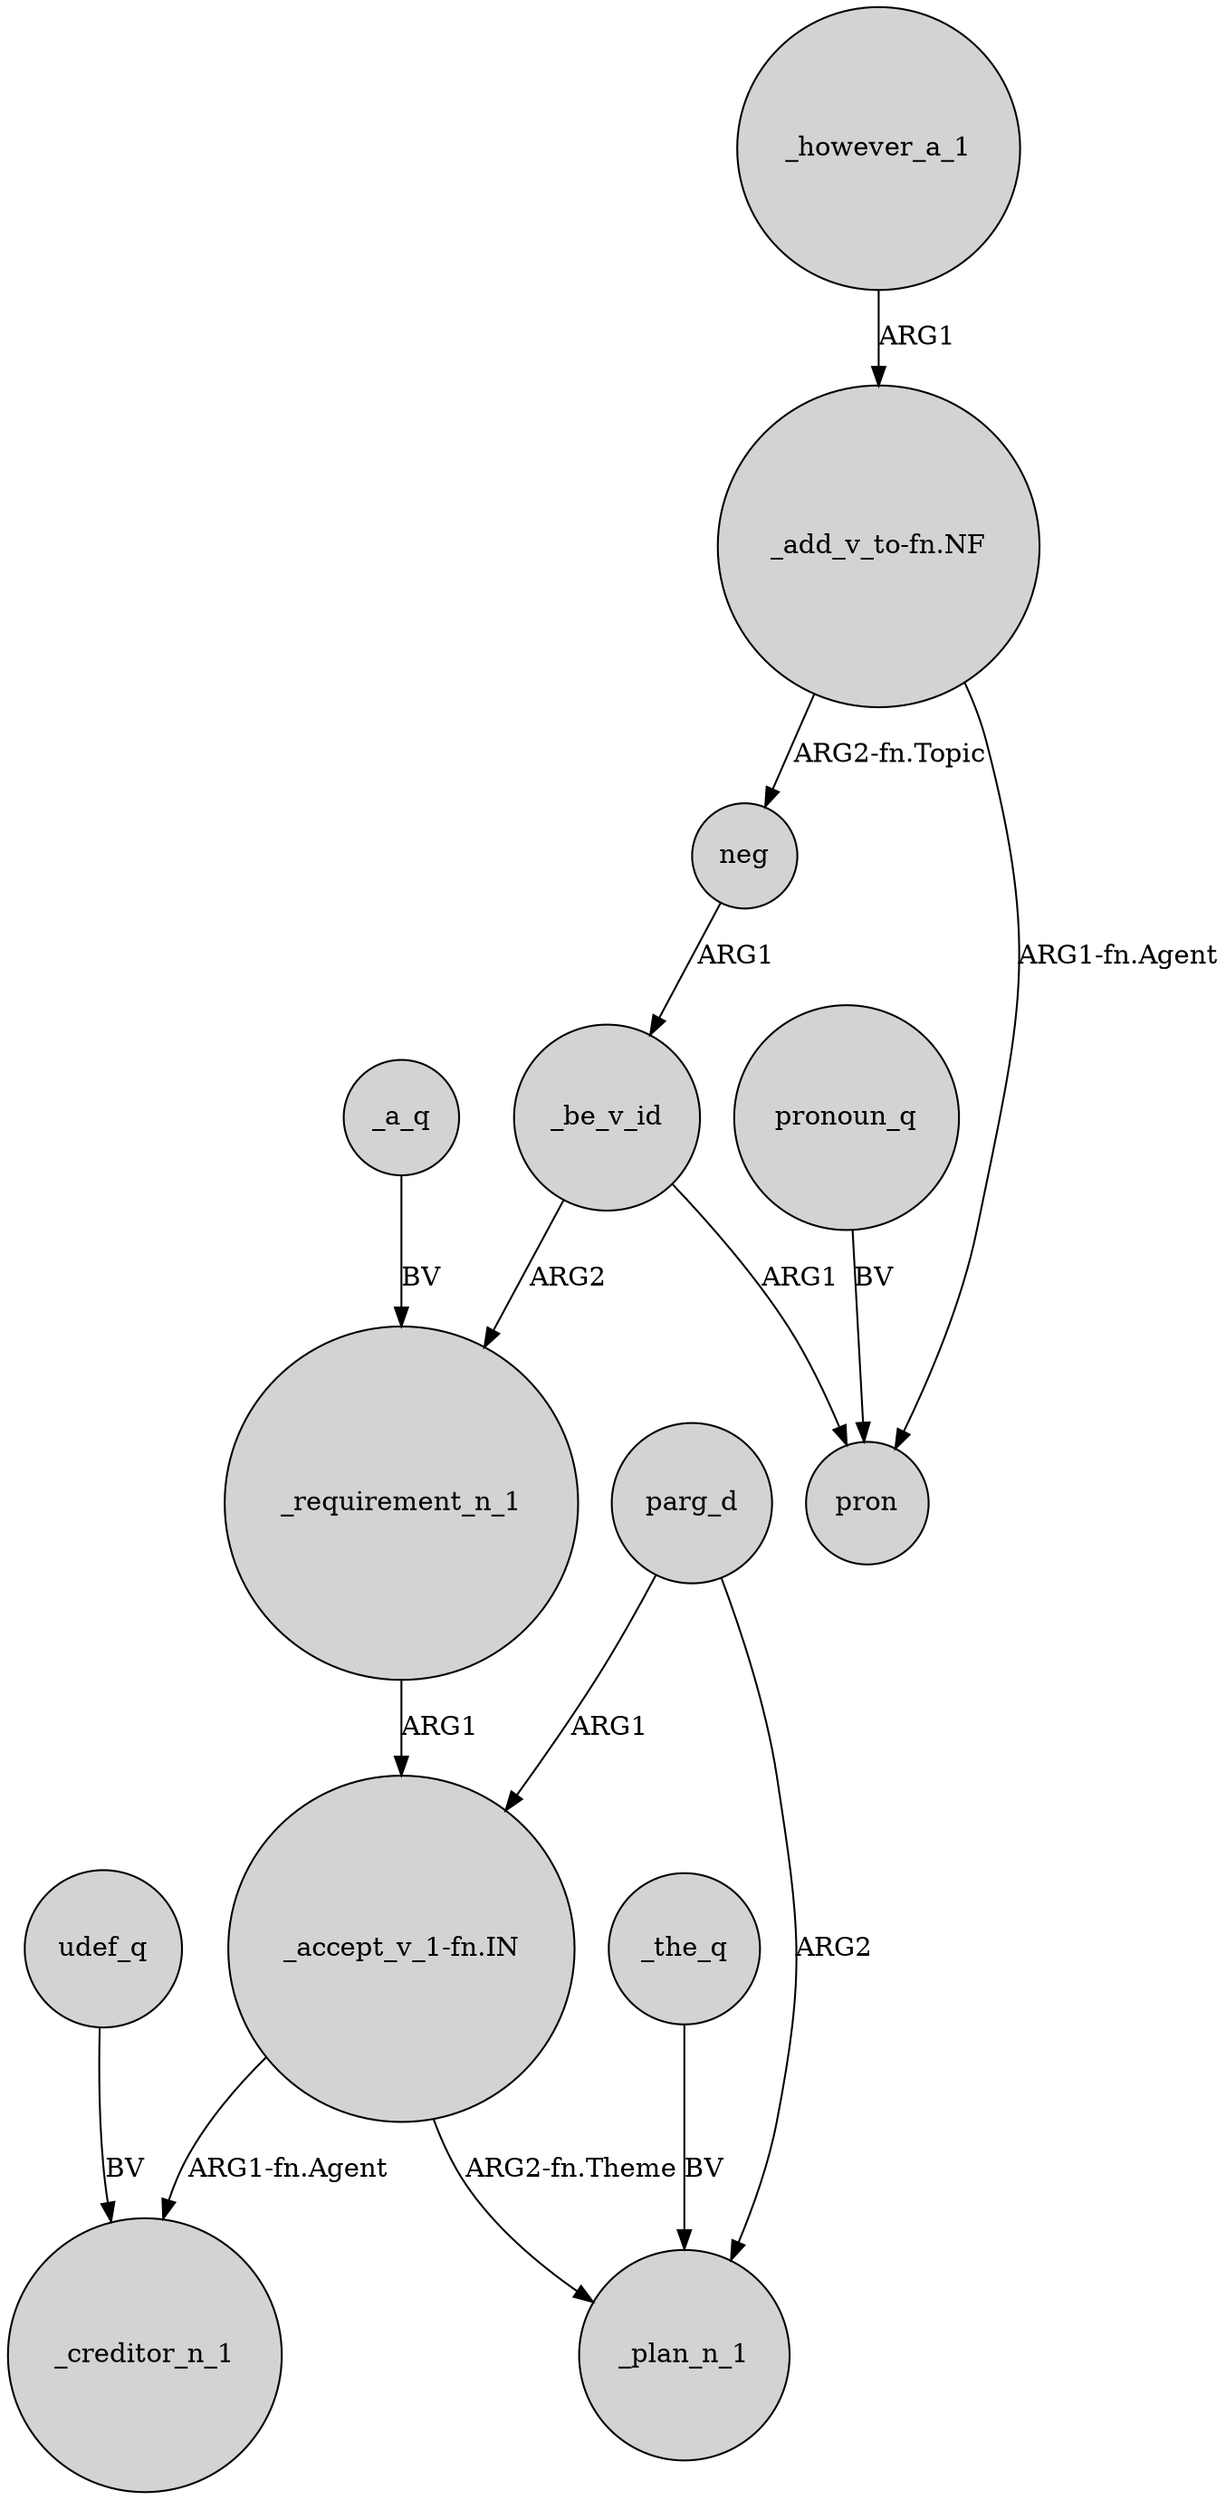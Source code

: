 digraph {
	node [shape=circle style=filled]
	udef_q -> _creditor_n_1 [label=BV]
	neg -> _be_v_id [label=ARG1]
	parg_d -> "_accept_v_1-fn.IN" [label=ARG1]
	"_accept_v_1-fn.IN" -> _plan_n_1 [label="ARG2-fn.Theme"]
	parg_d -> _plan_n_1 [label=ARG2]
	_however_a_1 -> "_add_v_to-fn.NF" [label=ARG1]
	_be_v_id -> pron [label=ARG1]
	_requirement_n_1 -> "_accept_v_1-fn.IN" [label=ARG1]
	"_accept_v_1-fn.IN" -> _creditor_n_1 [label="ARG1-fn.Agent"]
	_be_v_id -> _requirement_n_1 [label=ARG2]
	_a_q -> _requirement_n_1 [label=BV]
	"_add_v_to-fn.NF" -> pron [label="ARG1-fn.Agent"]
	"_add_v_to-fn.NF" -> neg [label="ARG2-fn.Topic"]
	_the_q -> _plan_n_1 [label=BV]
	pronoun_q -> pron [label=BV]
}
